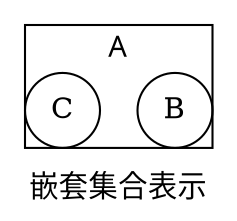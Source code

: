 graph demo1 {
  fontname = "Microsoft Yahei"
  label = "嵌套集合表示";
  margin=0;
  node[shape=circle];

  subgraph cluster0 {
    label = "A"

    B;
    C;
    
  }
}
